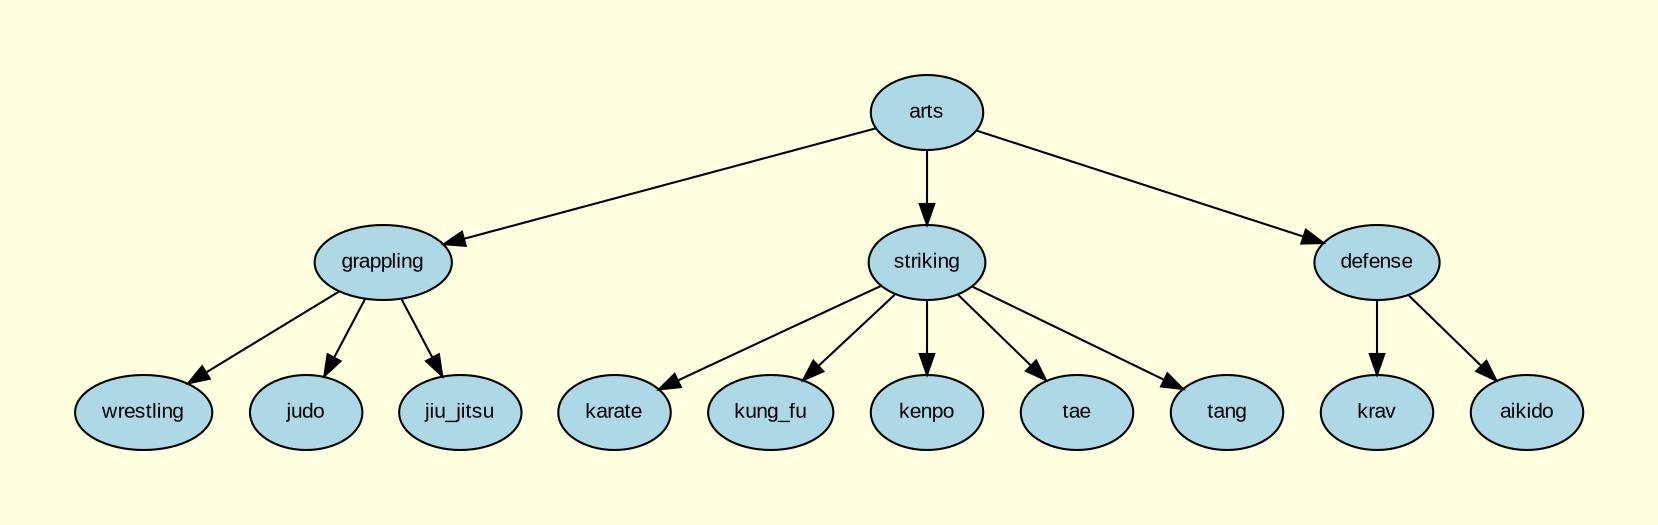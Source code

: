 digraph G {

rankdir=TB;
bgcolor="lightyellow";
pad="0.5";
node [shape=ellipse, style=filled, fillcolor="lightblue", fontname="Arial", fontsize=10];
edge [color="black", arrowhead=normal];arts->grappling
grappling->wrestling
grappling->judo
grappling->jiu_jitsu
arts->striking
striking->karate
striking->kung_fu
striking->kenpo
striking->tae
striking->tang
arts->defense
defense->krav
defense->aikido

 
}